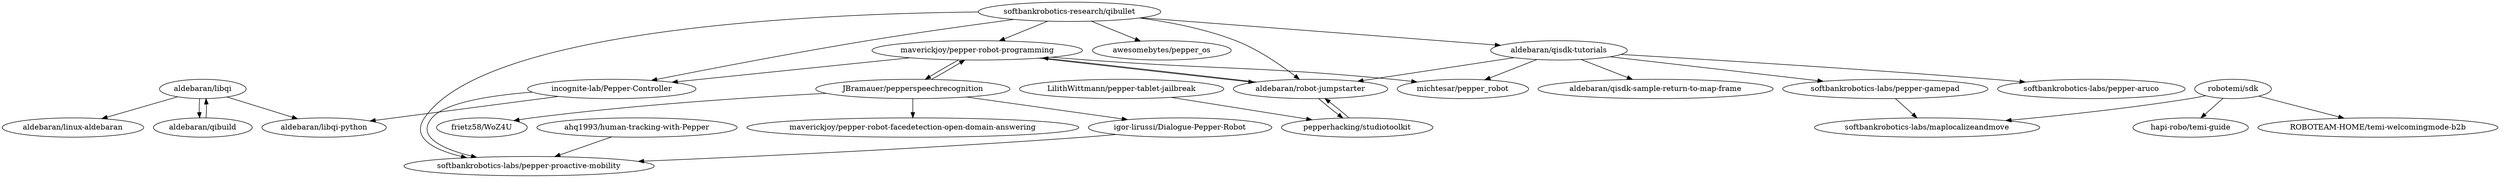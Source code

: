 digraph G {
"maverickjoy/pepper-robot-programming" -> "JBramauer/pepperspeechrecognition"
"maverickjoy/pepper-robot-programming" -> "michtesar/pepper_robot"
"maverickjoy/pepper-robot-programming" -> "aldebaran/robot-jumpstarter"
"maverickjoy/pepper-robot-programming" -> "incognite-lab/Pepper-Controller"
"softbankrobotics-research/qibullet" -> "incognite-lab/Pepper-Controller"
"softbankrobotics-research/qibullet" -> "aldebaran/robot-jumpstarter"
"softbankrobotics-research/qibullet" -> "awesomebytes/pepper_os"
"softbankrobotics-research/qibullet" -> "softbankrobotics-labs/pepper-proactive-mobility"
"softbankrobotics-research/qibullet" -> "maverickjoy/pepper-robot-programming"
"softbankrobotics-research/qibullet" -> "aldebaran/qisdk-tutorials"
"aldebaran/qibuild" -> "aldebaran/libqi"
"JBramauer/pepperspeechrecognition" -> "maverickjoy/pepper-robot-facedetection-open-domain-answering"
"JBramauer/pepperspeechrecognition" -> "igor-lirussi/Dialogue-Pepper-Robot"
"JBramauer/pepperspeechrecognition" -> "maverickjoy/pepper-robot-programming"
"JBramauer/pepperspeechrecognition" -> "frietz58/WoZ4U"
"robotemi/sdk" -> "ROBOTEAM-HOME/temi-welcomingmode-b2b"
"robotemi/sdk" -> "softbankrobotics-labs/maplocalizeandmove"
"robotemi/sdk" -> "hapi-robo/temi-guide"
"aldebaran/qisdk-tutorials" -> "softbankrobotics-labs/pepper-gamepad"
"aldebaran/qisdk-tutorials" -> "michtesar/pepper_robot"
"aldebaran/qisdk-tutorials" -> "aldebaran/robot-jumpstarter"
"aldebaran/qisdk-tutorials" -> "aldebaran/qisdk-sample-return-to-map-frame"
"aldebaran/qisdk-tutorials" -> "softbankrobotics-labs/pepper-aruco"
"softbankrobotics-labs/pepper-gamepad" -> "softbankrobotics-labs/maplocalizeandmove"
"aldebaran/libqi" -> "aldebaran/qibuild"
"aldebaran/libqi" -> "aldebaran/linux-aldebaran"
"aldebaran/libqi" -> "aldebaran/libqi-python"
"incognite-lab/Pepper-Controller" -> "aldebaran/libqi-python"
"incognite-lab/Pepper-Controller" -> "softbankrobotics-labs/pepper-proactive-mobility"
"igor-lirussi/Dialogue-Pepper-Robot" -> "softbankrobotics-labs/pepper-proactive-mobility"
"aldebaran/robot-jumpstarter" -> "pepperhacking/studiotoolkit"
"aldebaran/robot-jumpstarter" -> "maverickjoy/pepper-robot-programming"
"pepperhacking/studiotoolkit" -> "aldebaran/robot-jumpstarter"
"ahq1993/human-tracking-with-Pepper" -> "softbankrobotics-labs/pepper-proactive-mobility"
"LilithWittmann/pepper-tablet-jailbreak" -> "pepperhacking/studiotoolkit"
"maverickjoy/pepper-robot-programming" ["l"="-0.939,44.644"]
"JBramauer/pepperspeechrecognition" ["l"="-0.955,44.657"]
"michtesar/pepper_robot" ["l"="-0.917,44.631"]
"aldebaran/robot-jumpstarter" ["l"="-0.917,44.642"]
"incognite-lab/Pepper-Controller" ["l"="-0.966,44.634"]
"softbankrobotics-research/qibullet" ["l"="-0.938,44.625"]
"awesomebytes/pepper_os" ["l"="-0.944,44.607"]
"softbankrobotics-labs/pepper-proactive-mobility" ["l"="-0.965,44.624"]
"aldebaran/qisdk-tutorials" ["l"="-0.903,44.621"]
"aldebaran/qibuild" ["l"="-1.051,44.643"]
"aldebaran/libqi" ["l"="-1.033,44.636"]
"maverickjoy/pepper-robot-facedetection-open-domain-answering" ["l"="-0.951,44.674"]
"igor-lirussi/Dialogue-Pepper-Robot" ["l"="-0.972,44.645"]
"frietz58/WoZ4U" ["l"="-0.971,44.67"]
"robotemi/sdk" ["l"="-0.812,44.602"]
"ROBOTEAM-HOME/temi-welcomingmode-b2b" ["l"="-0.798,44.589"]
"softbankrobotics-labs/maplocalizeandmove" ["l"="-0.84,44.609"]
"hapi-robo/temi-guide" ["l"="-0.792,44.609"]
"softbankrobotics-labs/pepper-gamepad" ["l"="-0.869,44.615"]
"aldebaran/qisdk-sample-return-to-map-frame" ["l"="-0.905,44.605"]
"softbankrobotics-labs/pepper-aruco" ["l"="-0.888,44.608"]
"aldebaran/linux-aldebaran" ["l"="-1.047,44.624"]
"aldebaran/libqi-python" ["l"="-1.002,44.635"]
"pepperhacking/studiotoolkit" ["l"="-0.901,44.655"]
"ahq1993/human-tracking-with-Pepper" ["l"="-0.979,44.612"]
"LilithWittmann/pepper-tablet-jailbreak" ["l"="-0.886,44.669"]
}